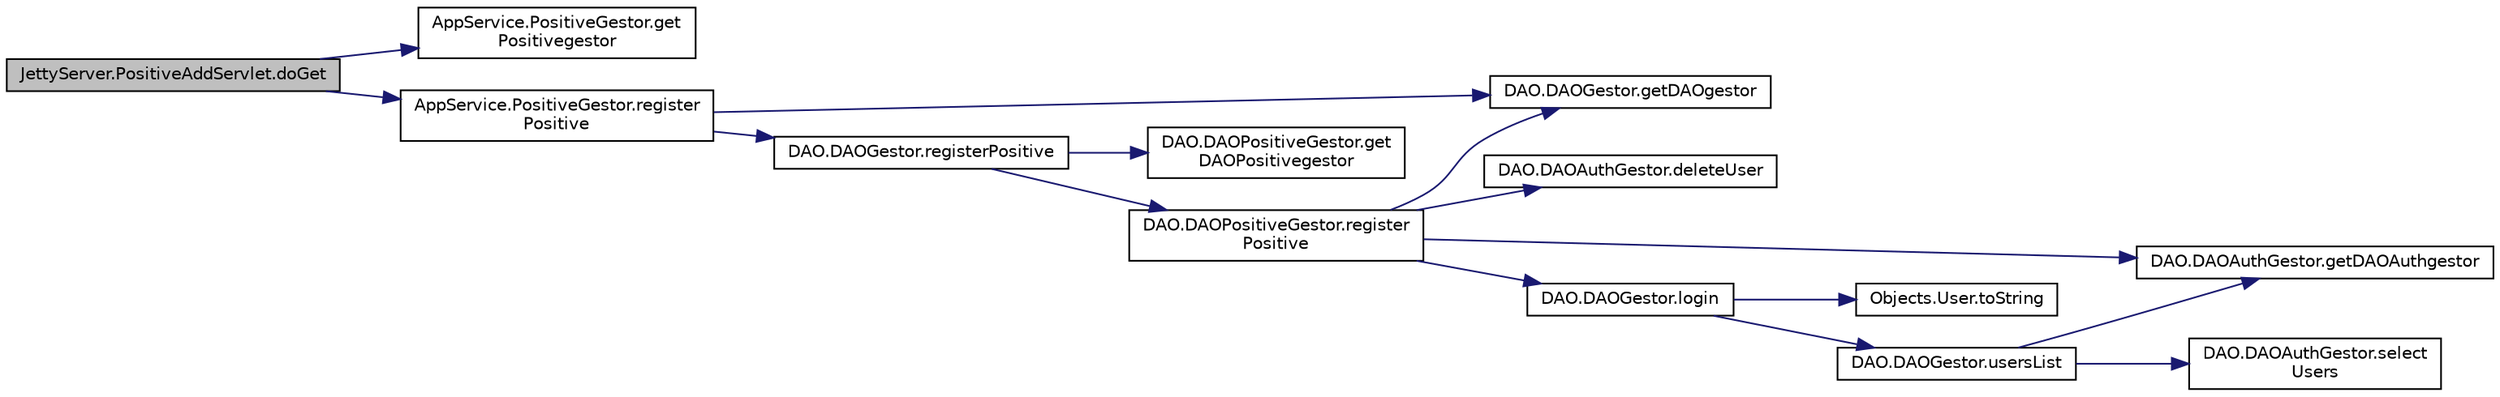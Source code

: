 digraph "JettyServer.PositiveAddServlet.doGet"
{
 // LATEX_PDF_SIZE
  edge [fontname="Helvetica",fontsize="10",labelfontname="Helvetica",labelfontsize="10"];
  node [fontname="Helvetica",fontsize="10",shape=record];
  rankdir="LR";
  Node1 [label="JettyServer.PositiveAddServlet.doGet",height=0.2,width=0.4,color="black", fillcolor="grey75", style="filled", fontcolor="black",tooltip=" "];
  Node1 -> Node2 [color="midnightblue",fontsize="10",style="solid",fontname="Helvetica"];
  Node2 [label="AppService.PositiveGestor.get\lPositivegestor",height=0.2,width=0.4,color="black", fillcolor="white", style="filled",URL="$class_app_service_1_1_positive_gestor.html#aa919a9cf1980d0a4ad6bb340f2a5d59f",tooltip=" "];
  Node1 -> Node3 [color="midnightblue",fontsize="10",style="solid",fontname="Helvetica"];
  Node3 [label="AppService.PositiveGestor.register\lPositive",height=0.2,width=0.4,color="black", fillcolor="white", style="filled",URL="$class_app_service_1_1_positive_gestor.html#a06e5a688499ef9d8dd92cb524f846e1e",tooltip=" "];
  Node3 -> Node4 [color="midnightblue",fontsize="10",style="solid",fontname="Helvetica"];
  Node4 [label="DAO.DAOGestor.getDAOgestor",height=0.2,width=0.4,color="black", fillcolor="white", style="filled",URL="$class_d_a_o_1_1_d_a_o_gestor.html#a743ecb55529d951593438e513a023921",tooltip=" "];
  Node3 -> Node5 [color="midnightblue",fontsize="10",style="solid",fontname="Helvetica"];
  Node5 [label="DAO.DAOGestor.registerPositive",height=0.2,width=0.4,color="black", fillcolor="white", style="filled",URL="$class_d_a_o_1_1_d_a_o_gestor.html#a6ea0f06fc24dd013578351ec8e0302fd",tooltip=" "];
  Node5 -> Node6 [color="midnightblue",fontsize="10",style="solid",fontname="Helvetica"];
  Node6 [label="DAO.DAOPositiveGestor.get\lDAOPositivegestor",height=0.2,width=0.4,color="black", fillcolor="white", style="filled",URL="$class_d_a_o_1_1_d_a_o_positive_gestor.html#ab608a184e07cc7ce42feb0bf50645345",tooltip=" "];
  Node5 -> Node7 [color="midnightblue",fontsize="10",style="solid",fontname="Helvetica"];
  Node7 [label="DAO.DAOPositiveGestor.register\lPositive",height=0.2,width=0.4,color="black", fillcolor="white", style="filled",URL="$class_d_a_o_1_1_d_a_o_positive_gestor.html#a5602d2f32fec0dd9f222402f8b1ad48e",tooltip=" "];
  Node7 -> Node8 [color="midnightblue",fontsize="10",style="solid",fontname="Helvetica"];
  Node8 [label="DAO.DAOAuthGestor.deleteUser",height=0.2,width=0.4,color="black", fillcolor="white", style="filled",URL="$class_d_a_o_1_1_d_a_o_auth_gestor.html#a4b8e2d8d7dc1ce7407ecdf6a620feab2",tooltip=" "];
  Node7 -> Node9 [color="midnightblue",fontsize="10",style="solid",fontname="Helvetica"];
  Node9 [label="DAO.DAOAuthGestor.getDAOAuthgestor",height=0.2,width=0.4,color="black", fillcolor="white", style="filled",URL="$class_d_a_o_1_1_d_a_o_auth_gestor.html#a66e416b12c23bcafc97224a2d2c29c1a",tooltip=" "];
  Node7 -> Node4 [color="midnightblue",fontsize="10",style="solid",fontname="Helvetica"];
  Node7 -> Node10 [color="midnightblue",fontsize="10",style="solid",fontname="Helvetica"];
  Node10 [label="DAO.DAOGestor.login",height=0.2,width=0.4,color="black", fillcolor="white", style="filled",URL="$class_d_a_o_1_1_d_a_o_gestor.html#ab819ad89aafa47a3cdb8c5db56962895",tooltip=" "];
  Node10 -> Node11 [color="midnightblue",fontsize="10",style="solid",fontname="Helvetica"];
  Node11 [label="Objects.User.toString",height=0.2,width=0.4,color="black", fillcolor="white", style="filled",URL="$class_objects_1_1_user.html#aa8bc0402ab2a957ff829c59faf0c88af",tooltip=" "];
  Node10 -> Node12 [color="midnightblue",fontsize="10",style="solid",fontname="Helvetica"];
  Node12 [label="DAO.DAOGestor.usersList",height=0.2,width=0.4,color="black", fillcolor="white", style="filled",URL="$class_d_a_o_1_1_d_a_o_gestor.html#a9b1457f088f46740726042ccf4e657cf",tooltip=" "];
  Node12 -> Node9 [color="midnightblue",fontsize="10",style="solid",fontname="Helvetica"];
  Node12 -> Node13 [color="midnightblue",fontsize="10",style="solid",fontname="Helvetica"];
  Node13 [label="DAO.DAOAuthGestor.select\lUsers",height=0.2,width=0.4,color="black", fillcolor="white", style="filled",URL="$class_d_a_o_1_1_d_a_o_auth_gestor.html#a5e4a73e0cf46fe27bf654f1a80f4bd54",tooltip=" "];
}
